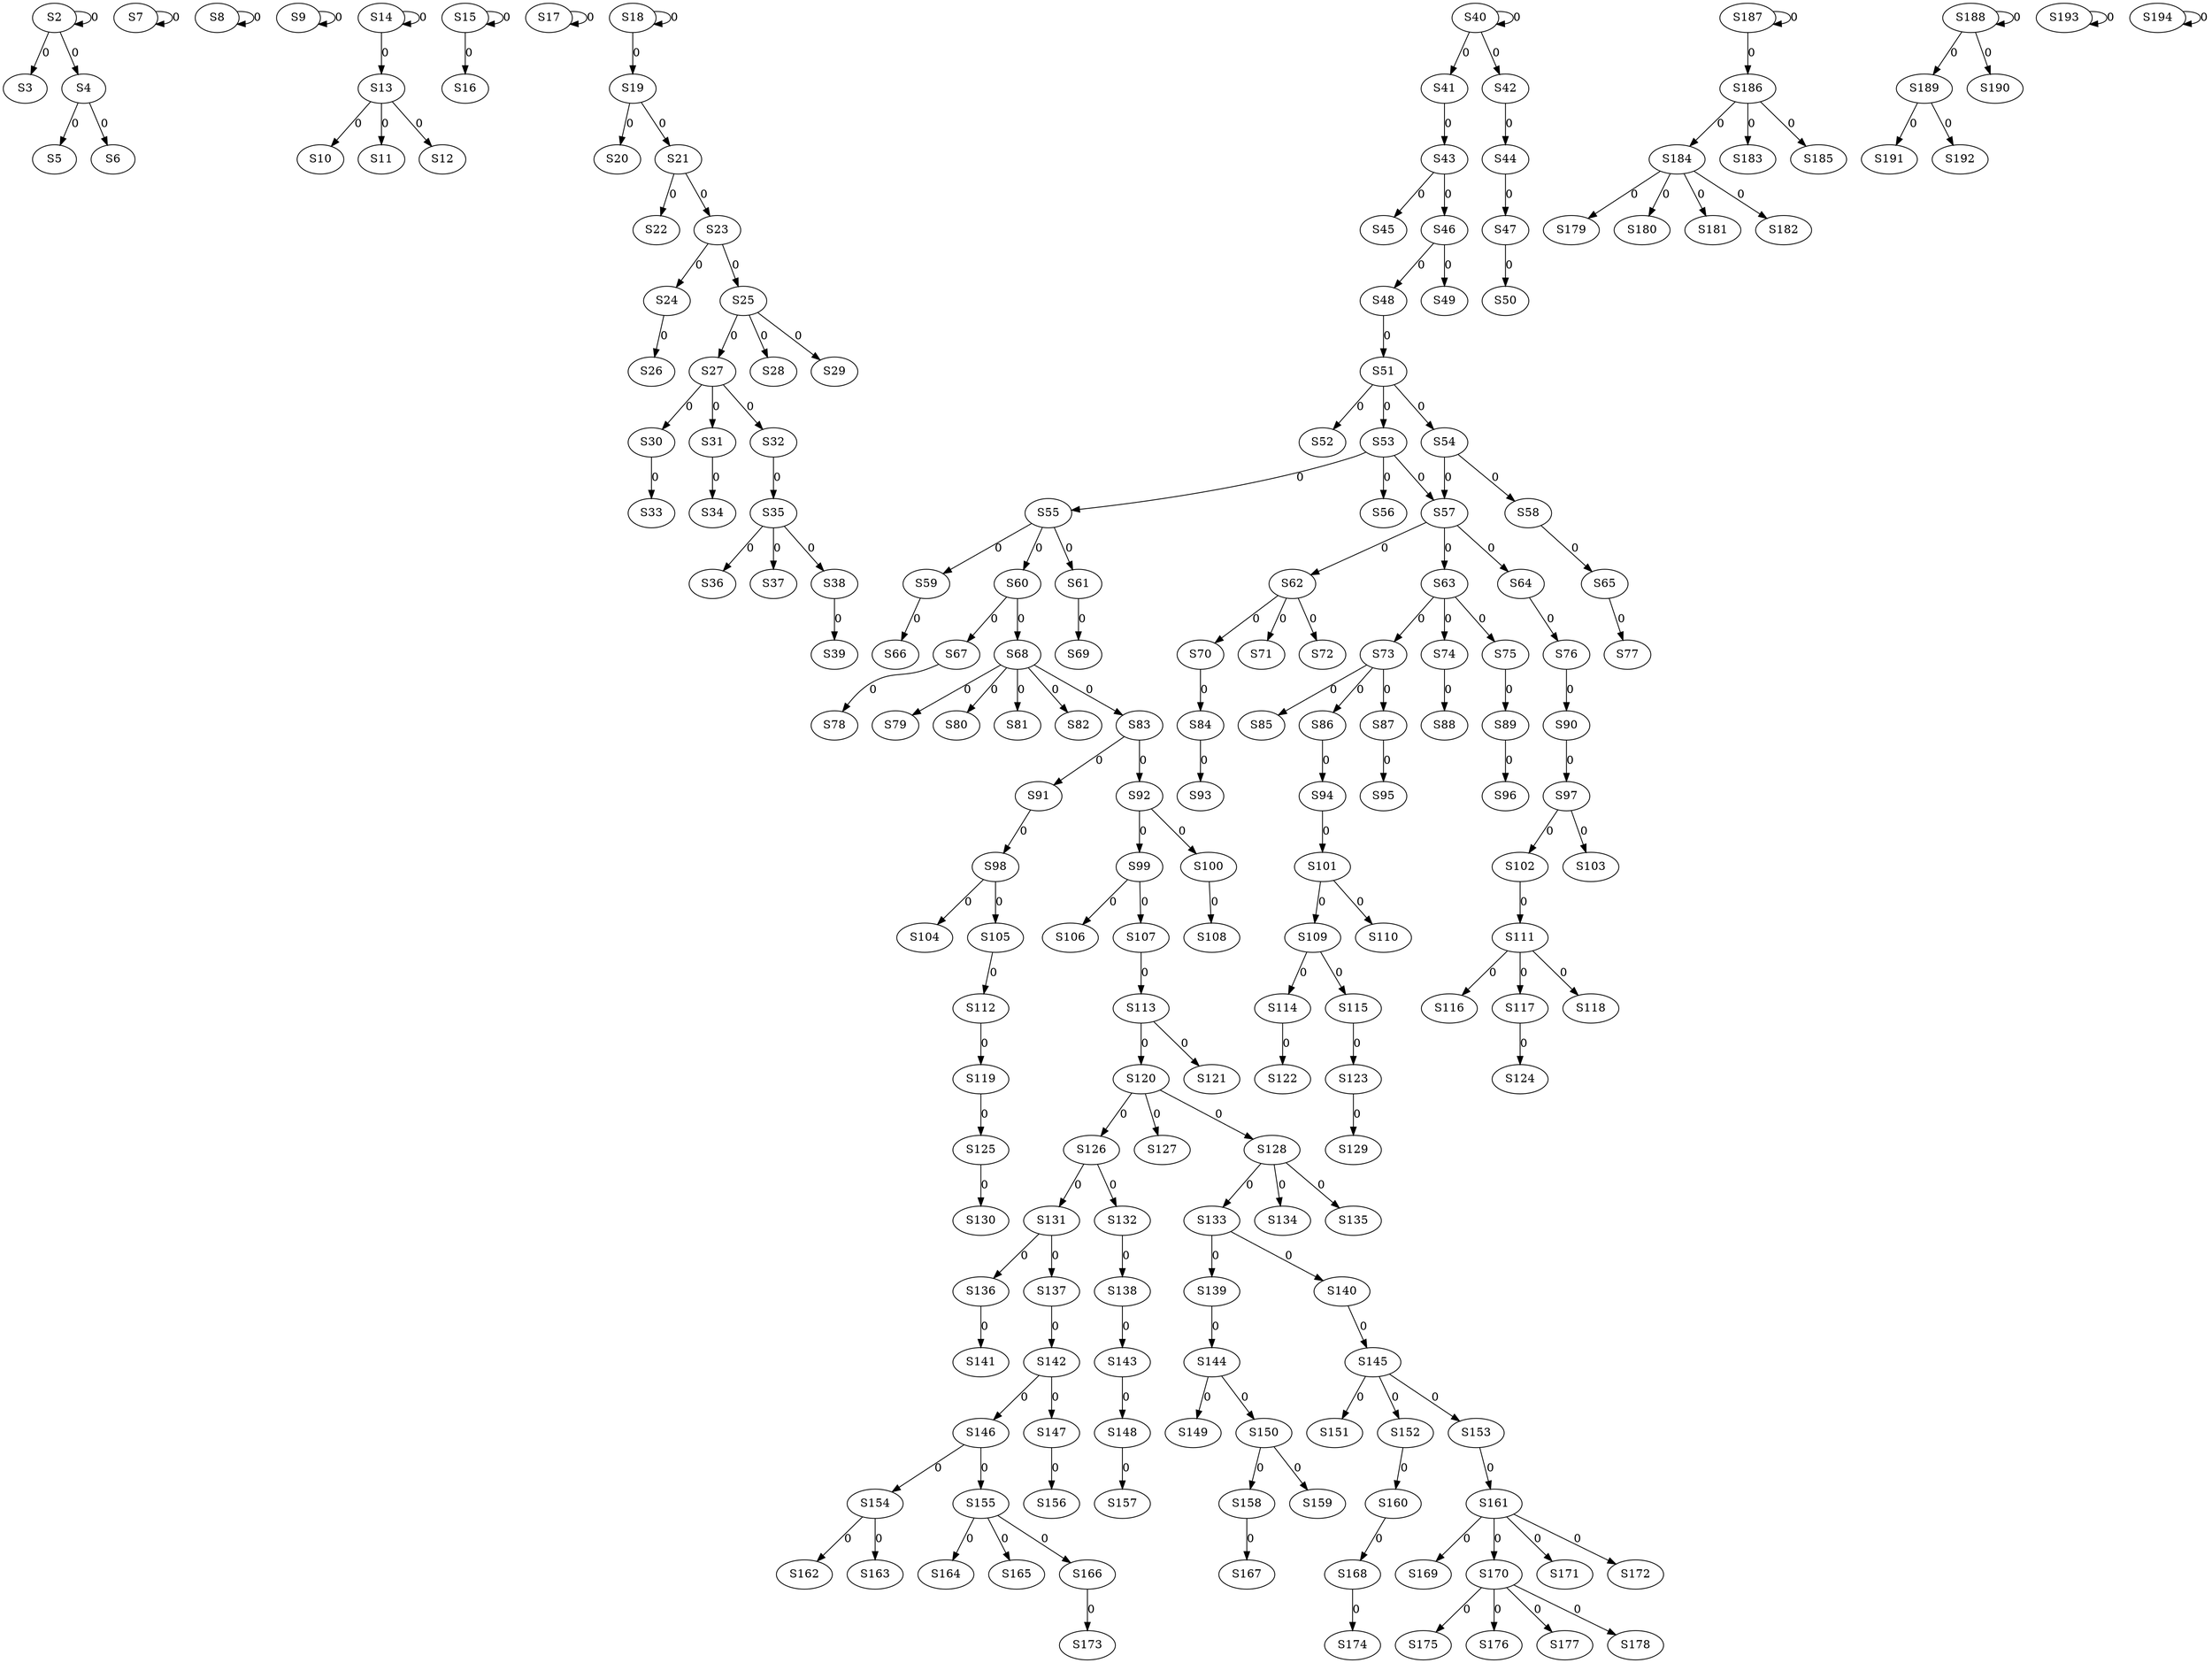 strict digraph {
	S2 -> S2 [ label = 0 ];
	S2 -> S3 [ label = 0 ];
	S2 -> S4 [ label = 0 ];
	S4 -> S5 [ label = 0 ];
	S4 -> S6 [ label = 0 ];
	S7 -> S7 [ label = 0 ];
	S8 -> S8 [ label = 0 ];
	S9 -> S9 [ label = 0 ];
	S13 -> S10 [ label = 0 ];
	S13 -> S11 [ label = 0 ];
	S13 -> S12 [ label = 0 ];
	S14 -> S13 [ label = 0 ];
	S14 -> S14 [ label = 0 ];
	S15 -> S15 [ label = 0 ];
	S15 -> S16 [ label = 0 ];
	S17 -> S17 [ label = 0 ];
	S18 -> S18 [ label = 0 ];
	S18 -> S19 [ label = 0 ];
	S19 -> S20 [ label = 0 ];
	S19 -> S21 [ label = 0 ];
	S21 -> S22 [ label = 0 ];
	S21 -> S23 [ label = 0 ];
	S23 -> S24 [ label = 0 ];
	S23 -> S25 [ label = 0 ];
	S24 -> S26 [ label = 0 ];
	S25 -> S27 [ label = 0 ];
	S25 -> S28 [ label = 0 ];
	S25 -> S29 [ label = 0 ];
	S27 -> S30 [ label = 0 ];
	S27 -> S31 [ label = 0 ];
	S27 -> S32 [ label = 0 ];
	S30 -> S33 [ label = 0 ];
	S31 -> S34 [ label = 0 ];
	S32 -> S35 [ label = 0 ];
	S35 -> S36 [ label = 0 ];
	S35 -> S37 [ label = 0 ];
	S35 -> S38 [ label = 0 ];
	S38 -> S39 [ label = 0 ];
	S40 -> S40 [ label = 0 ];
	S40 -> S41 [ label = 0 ];
	S40 -> S42 [ label = 0 ];
	S41 -> S43 [ label = 0 ];
	S42 -> S44 [ label = 0 ];
	S43 -> S45 [ label = 0 ];
	S43 -> S46 [ label = 0 ];
	S44 -> S47 [ label = 0 ];
	S46 -> S48 [ label = 0 ];
	S46 -> S49 [ label = 0 ];
	S47 -> S50 [ label = 0 ];
	S48 -> S51 [ label = 0 ];
	S51 -> S52 [ label = 0 ];
	S51 -> S53 [ label = 0 ];
	S51 -> S54 [ label = 0 ];
	S53 -> S55 [ label = 0 ];
	S53 -> S56 [ label = 0 ];
	S54 -> S57 [ label = 0 ];
	S54 -> S58 [ label = 0 ];
	S55 -> S59 [ label = 0 ];
	S55 -> S60 [ label = 0 ];
	S55 -> S61 [ label = 0 ];
	S57 -> S62 [ label = 0 ];
	S57 -> S63 [ label = 0 ];
	S57 -> S64 [ label = 0 ];
	S58 -> S65 [ label = 0 ];
	S59 -> S66 [ label = 0 ];
	S60 -> S67 [ label = 0 ];
	S60 -> S68 [ label = 0 ];
	S61 -> S69 [ label = 0 ];
	S62 -> S70 [ label = 0 ];
	S62 -> S71 [ label = 0 ];
	S62 -> S72 [ label = 0 ];
	S63 -> S73 [ label = 0 ];
	S63 -> S74 [ label = 0 ];
	S63 -> S75 [ label = 0 ];
	S64 -> S76 [ label = 0 ];
	S65 -> S77 [ label = 0 ];
	S67 -> S78 [ label = 0 ];
	S68 -> S79 [ label = 0 ];
	S68 -> S80 [ label = 0 ];
	S68 -> S81 [ label = 0 ];
	S68 -> S82 [ label = 0 ];
	S68 -> S83 [ label = 0 ];
	S70 -> S84 [ label = 0 ];
	S73 -> S85 [ label = 0 ];
	S73 -> S86 [ label = 0 ];
	S73 -> S87 [ label = 0 ];
	S74 -> S88 [ label = 0 ];
	S75 -> S89 [ label = 0 ];
	S76 -> S90 [ label = 0 ];
	S83 -> S91 [ label = 0 ];
	S83 -> S92 [ label = 0 ];
	S84 -> S93 [ label = 0 ];
	S86 -> S94 [ label = 0 ];
	S87 -> S95 [ label = 0 ];
	S89 -> S96 [ label = 0 ];
	S90 -> S97 [ label = 0 ];
	S91 -> S98 [ label = 0 ];
	S92 -> S99 [ label = 0 ];
	S92 -> S100 [ label = 0 ];
	S94 -> S101 [ label = 0 ];
	S97 -> S102 [ label = 0 ];
	S97 -> S103 [ label = 0 ];
	S98 -> S104 [ label = 0 ];
	S98 -> S105 [ label = 0 ];
	S99 -> S106 [ label = 0 ];
	S99 -> S107 [ label = 0 ];
	S100 -> S108 [ label = 0 ];
	S101 -> S109 [ label = 0 ];
	S101 -> S110 [ label = 0 ];
	S102 -> S111 [ label = 0 ];
	S105 -> S112 [ label = 0 ];
	S107 -> S113 [ label = 0 ];
	S109 -> S114 [ label = 0 ];
	S109 -> S115 [ label = 0 ];
	S111 -> S116 [ label = 0 ];
	S111 -> S117 [ label = 0 ];
	S111 -> S118 [ label = 0 ];
	S112 -> S119 [ label = 0 ];
	S113 -> S120 [ label = 0 ];
	S113 -> S121 [ label = 0 ];
	S114 -> S122 [ label = 0 ];
	S115 -> S123 [ label = 0 ];
	S117 -> S124 [ label = 0 ];
	S119 -> S125 [ label = 0 ];
	S120 -> S126 [ label = 0 ];
	S120 -> S127 [ label = 0 ];
	S120 -> S128 [ label = 0 ];
	S123 -> S129 [ label = 0 ];
	S125 -> S130 [ label = 0 ];
	S126 -> S131 [ label = 0 ];
	S126 -> S132 [ label = 0 ];
	S128 -> S133 [ label = 0 ];
	S128 -> S134 [ label = 0 ];
	S128 -> S135 [ label = 0 ];
	S131 -> S136 [ label = 0 ];
	S131 -> S137 [ label = 0 ];
	S132 -> S138 [ label = 0 ];
	S133 -> S139 [ label = 0 ];
	S133 -> S140 [ label = 0 ];
	S136 -> S141 [ label = 0 ];
	S137 -> S142 [ label = 0 ];
	S138 -> S143 [ label = 0 ];
	S139 -> S144 [ label = 0 ];
	S140 -> S145 [ label = 0 ];
	S142 -> S146 [ label = 0 ];
	S142 -> S147 [ label = 0 ];
	S143 -> S148 [ label = 0 ];
	S144 -> S149 [ label = 0 ];
	S144 -> S150 [ label = 0 ];
	S145 -> S151 [ label = 0 ];
	S145 -> S152 [ label = 0 ];
	S145 -> S153 [ label = 0 ];
	S146 -> S154 [ label = 0 ];
	S146 -> S155 [ label = 0 ];
	S147 -> S156 [ label = 0 ];
	S148 -> S157 [ label = 0 ];
	S150 -> S158 [ label = 0 ];
	S150 -> S159 [ label = 0 ];
	S152 -> S160 [ label = 0 ];
	S153 -> S161 [ label = 0 ];
	S154 -> S162 [ label = 0 ];
	S154 -> S163 [ label = 0 ];
	S155 -> S164 [ label = 0 ];
	S155 -> S165 [ label = 0 ];
	S155 -> S166 [ label = 0 ];
	S158 -> S167 [ label = 0 ];
	S160 -> S168 [ label = 0 ];
	S161 -> S169 [ label = 0 ];
	S161 -> S170 [ label = 0 ];
	S161 -> S171 [ label = 0 ];
	S161 -> S172 [ label = 0 ];
	S166 -> S173 [ label = 0 ];
	S168 -> S174 [ label = 0 ];
	S170 -> S175 [ label = 0 ];
	S170 -> S176 [ label = 0 ];
	S170 -> S177 [ label = 0 ];
	S170 -> S178 [ label = 0 ];
	S184 -> S179 [ label = 0 ];
	S184 -> S180 [ label = 0 ];
	S184 -> S181 [ label = 0 ];
	S184 -> S182 [ label = 0 ];
	S186 -> S183 [ label = 0 ];
	S186 -> S184 [ label = 0 ];
	S186 -> S185 [ label = 0 ];
	S187 -> S186 [ label = 0 ];
	S187 -> S187 [ label = 0 ];
	S188 -> S188 [ label = 0 ];
	S188 -> S189 [ label = 0 ];
	S188 -> S190 [ label = 0 ];
	S189 -> S191 [ label = 0 ];
	S189 -> S192 [ label = 0 ];
	S193 -> S193 [ label = 0 ];
	S194 -> S194 [ label = 0 ];
	S53 -> S57 [ label = 0 ];
}